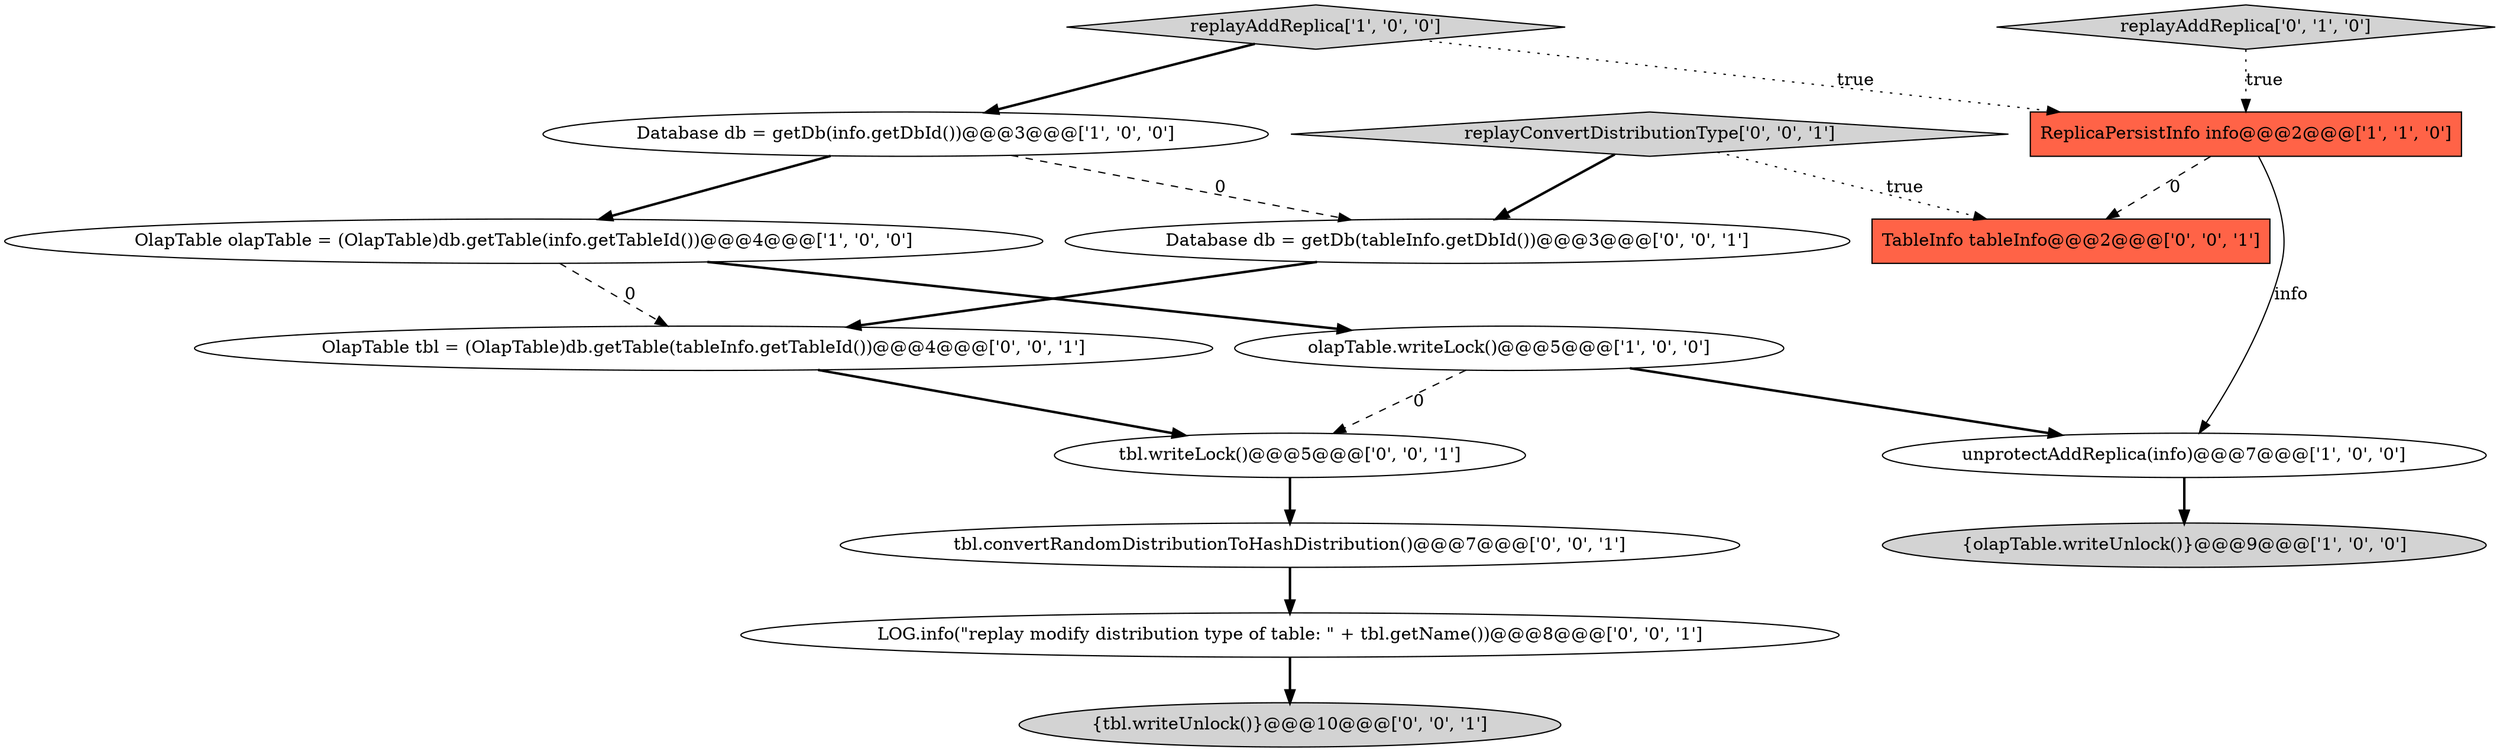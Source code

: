 digraph {
11 [style = filled, label = "LOG.info(\"replay modify distribution type of table: \" + tbl.getName())@@@8@@@['0', '0', '1']", fillcolor = white, shape = ellipse image = "AAA0AAABBB3BBB"];
6 [style = filled, label = "ReplicaPersistInfo info@@@2@@@['1', '1', '0']", fillcolor = tomato, shape = box image = "AAA0AAABBB1BBB"];
12 [style = filled, label = "replayConvertDistributionType['0', '0', '1']", fillcolor = lightgray, shape = diamond image = "AAA0AAABBB3BBB"];
3 [style = filled, label = "OlapTable olapTable = (OlapTable)db.getTable(info.getTableId())@@@4@@@['1', '0', '0']", fillcolor = white, shape = ellipse image = "AAA0AAABBB1BBB"];
8 [style = filled, label = "{tbl.writeUnlock()}@@@10@@@['0', '0', '1']", fillcolor = lightgray, shape = ellipse image = "AAA0AAABBB3BBB"];
1 [style = filled, label = "olapTable.writeLock()@@@5@@@['1', '0', '0']", fillcolor = white, shape = ellipse image = "AAA0AAABBB1BBB"];
14 [style = filled, label = "OlapTable tbl = (OlapTable)db.getTable(tableInfo.getTableId())@@@4@@@['0', '0', '1']", fillcolor = white, shape = ellipse image = "AAA0AAABBB3BBB"];
2 [style = filled, label = "{olapTable.writeUnlock()}@@@9@@@['1', '0', '0']", fillcolor = lightgray, shape = ellipse image = "AAA0AAABBB1BBB"];
5 [style = filled, label = "replayAddReplica['1', '0', '0']", fillcolor = lightgray, shape = diamond image = "AAA0AAABBB1BBB"];
15 [style = filled, label = "tbl.convertRandomDistributionToHashDistribution()@@@7@@@['0', '0', '1']", fillcolor = white, shape = ellipse image = "AAA0AAABBB3BBB"];
10 [style = filled, label = "Database db = getDb(tableInfo.getDbId())@@@3@@@['0', '0', '1']", fillcolor = white, shape = ellipse image = "AAA0AAABBB3BBB"];
13 [style = filled, label = "TableInfo tableInfo@@@2@@@['0', '0', '1']", fillcolor = tomato, shape = box image = "AAA0AAABBB3BBB"];
9 [style = filled, label = "tbl.writeLock()@@@5@@@['0', '0', '1']", fillcolor = white, shape = ellipse image = "AAA0AAABBB3BBB"];
7 [style = filled, label = "replayAddReplica['0', '1', '0']", fillcolor = lightgray, shape = diamond image = "AAA0AAABBB2BBB"];
0 [style = filled, label = "unprotectAddReplica(info)@@@7@@@['1', '0', '0']", fillcolor = white, shape = ellipse image = "AAA0AAABBB1BBB"];
4 [style = filled, label = "Database db = getDb(info.getDbId())@@@3@@@['1', '0', '0']", fillcolor = white, shape = ellipse image = "AAA0AAABBB1BBB"];
5->6 [style = dotted, label="true"];
12->10 [style = bold, label=""];
4->10 [style = dashed, label="0"];
12->13 [style = dotted, label="true"];
9->15 [style = bold, label=""];
0->2 [style = bold, label=""];
6->13 [style = dashed, label="0"];
14->9 [style = bold, label=""];
15->11 [style = bold, label=""];
3->14 [style = dashed, label="0"];
11->8 [style = bold, label=""];
4->3 [style = bold, label=""];
10->14 [style = bold, label=""];
5->4 [style = bold, label=""];
3->1 [style = bold, label=""];
1->9 [style = dashed, label="0"];
1->0 [style = bold, label=""];
6->0 [style = solid, label="info"];
7->6 [style = dotted, label="true"];
}
